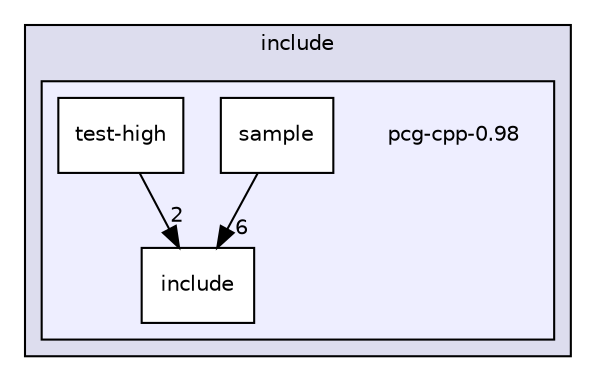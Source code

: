 digraph "include/pcg-cpp-0.98" {
  compound=true
  node [ fontsize="10", fontname="Helvetica"];
  edge [ labelfontsize="10", labelfontname="Helvetica"];
  subgraph clusterdir_d44c64559bbebec7f509842c48db8b23 {
    graph [ bgcolor="#ddddee", pencolor="black", label="include" fontname="Helvetica", fontsize="10", URL="dir_d44c64559bbebec7f509842c48db8b23.html"]
  subgraph clusterdir_98288cb08aaaabb8f81726e9d15d6b58 {
    graph [ bgcolor="#eeeeff", pencolor="black", label="" URL="dir_98288cb08aaaabb8f81726e9d15d6b58.html"];
    dir_98288cb08aaaabb8f81726e9d15d6b58 [shape=plaintext label="pcg-cpp-0.98"];
    dir_3445c8fe153bd6315c25d7ff89980daa [shape=box label="include" color="black" fillcolor="white" style="filled" URL="dir_3445c8fe153bd6315c25d7ff89980daa.html"];
    dir_9e79743b4b731a210e944152255d3cb3 [shape=box label="sample" color="black" fillcolor="white" style="filled" URL="dir_9e79743b4b731a210e944152255d3cb3.html"];
    dir_49192460f8cfdcd0af8c998605fd13be [shape=box label="test-high" color="black" fillcolor="white" style="filled" URL="dir_49192460f8cfdcd0af8c998605fd13be.html"];
  }
  }
  dir_9e79743b4b731a210e944152255d3cb3->dir_3445c8fe153bd6315c25d7ff89980daa [headlabel="6", labeldistance=1.5 headhref="dir_000003_000002.html"];
  dir_49192460f8cfdcd0af8c998605fd13be->dir_3445c8fe153bd6315c25d7ff89980daa [headlabel="2", labeldistance=1.5 headhref="dir_000004_000002.html"];
}
